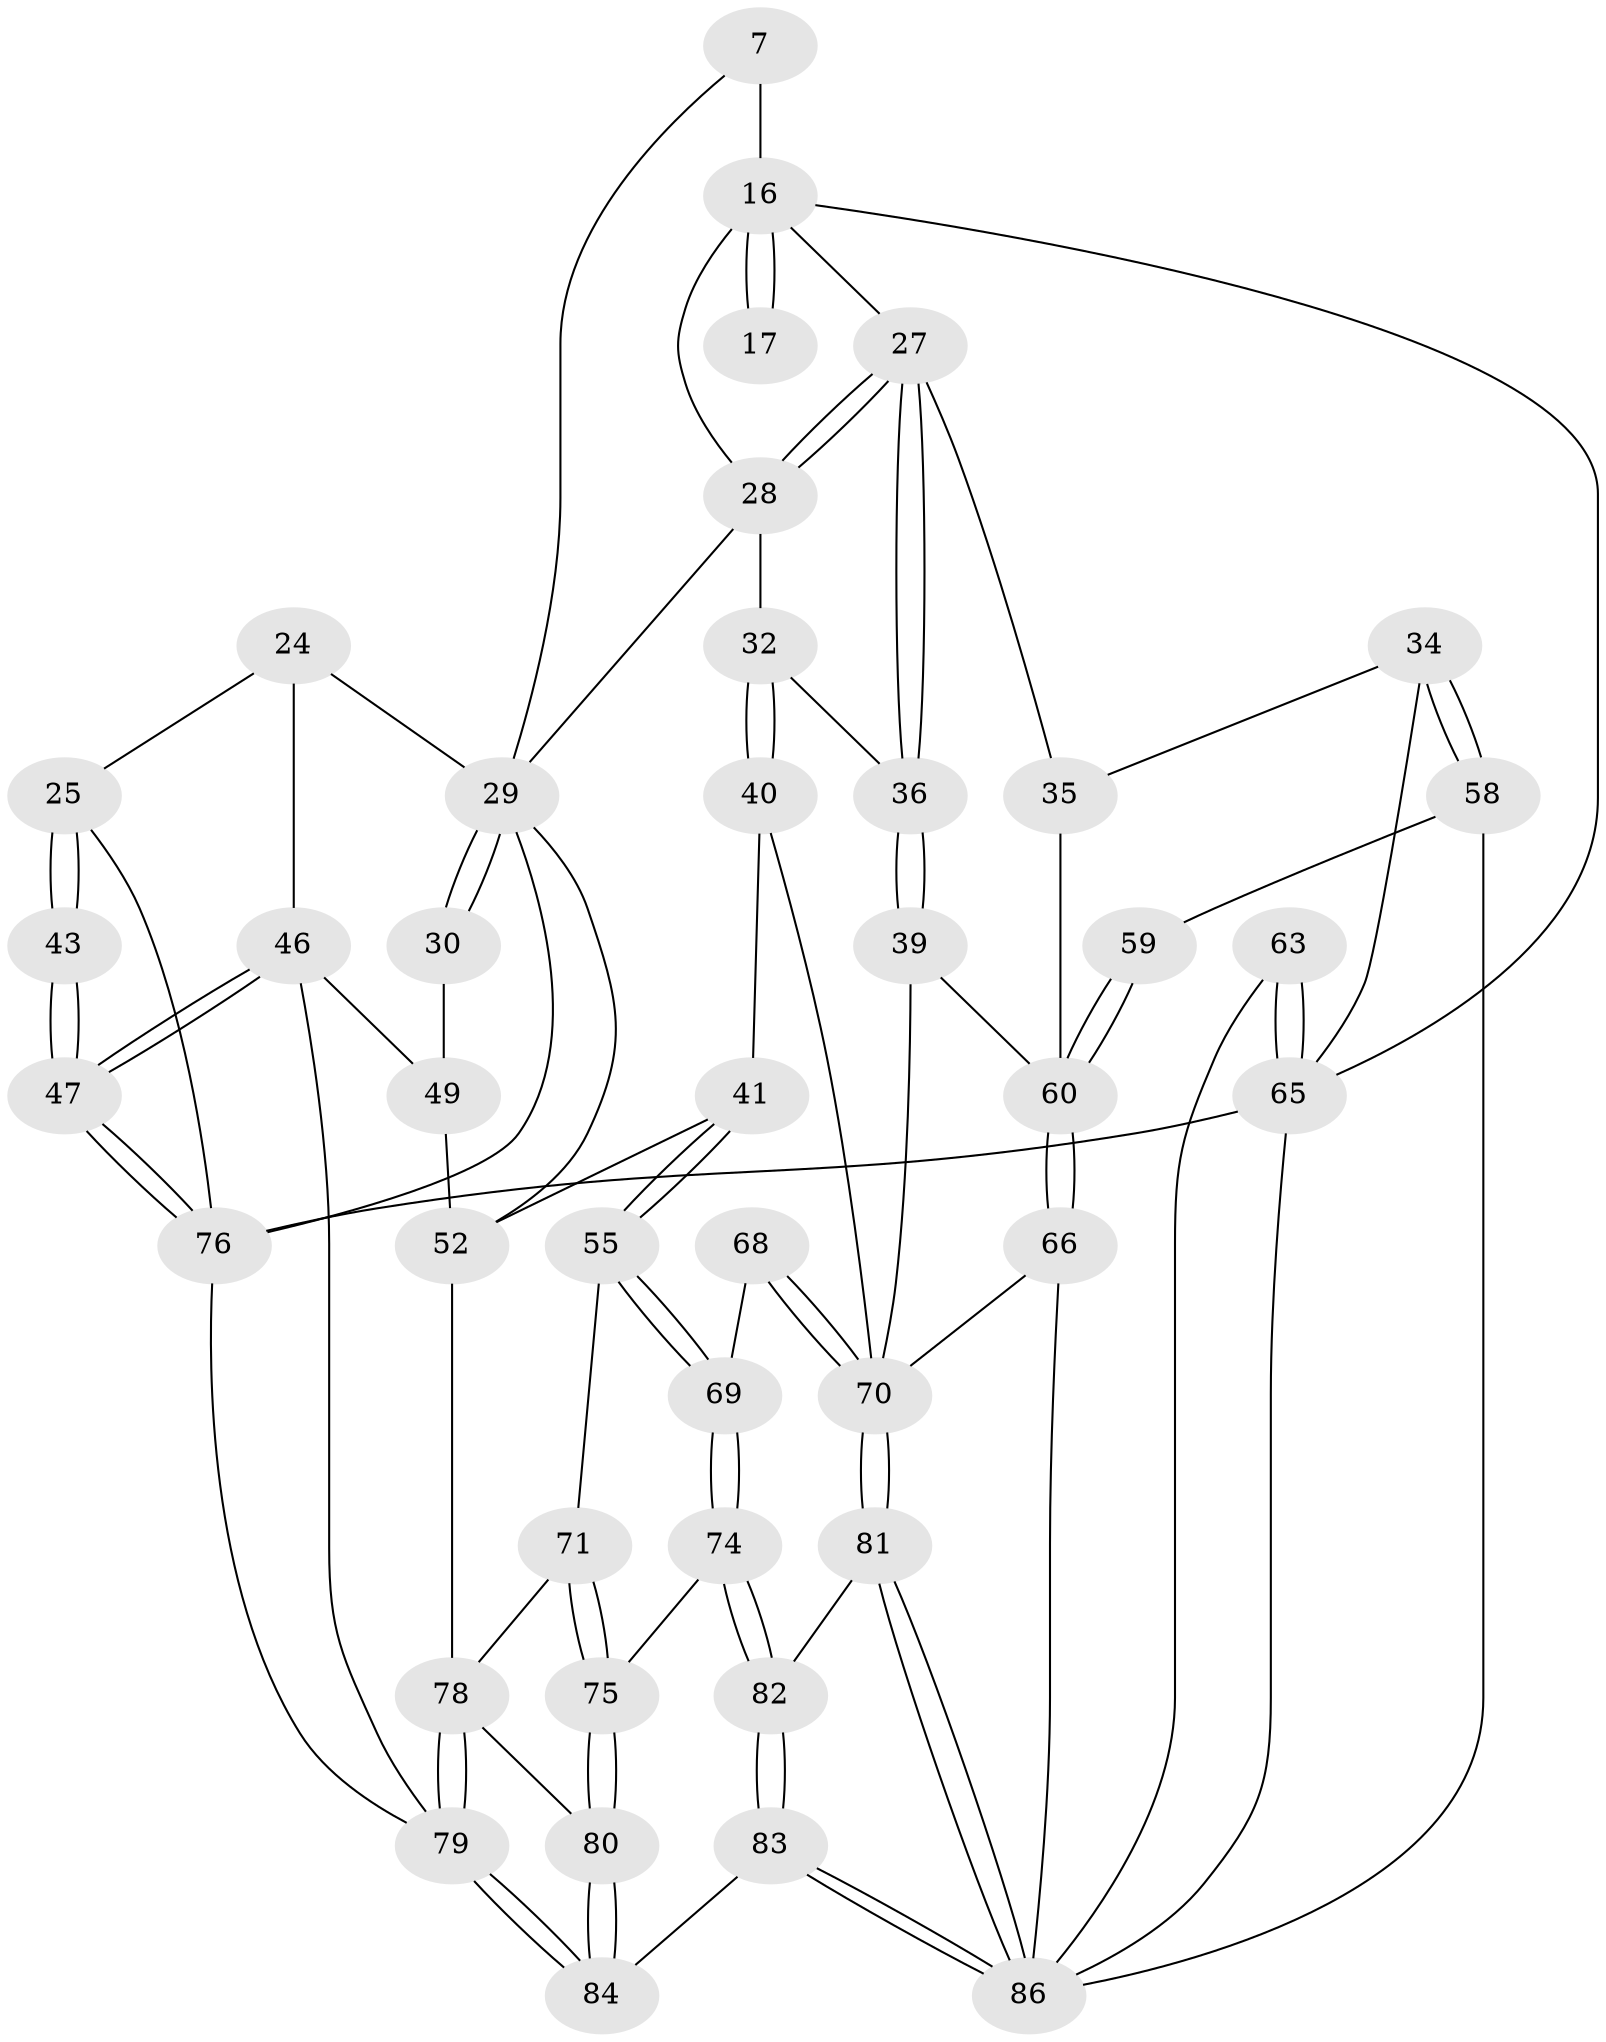 // original degree distribution, {3: 0.046511627906976744, 5: 0.5581395348837209, 6: 0.20930232558139536, 4: 0.18604651162790697}
// Generated by graph-tools (version 1.1) at 2025/05/03/04/25 22:05:09]
// undirected, 43 vertices, 99 edges
graph export_dot {
graph [start="1"]
  node [color=gray90,style=filled];
  7 [pos="+0.584379367302767+0.2144671369668834",super="+1"];
  16 [pos="+0.8068033423002556+0.41832809456151043",super="+12+2+13"];
  17 [pos="+0.7727564713384969+0.31544133854954326",super="+15+14"];
  24 [pos="+0.06373824896081458+0.3887452357606134"];
  25 [pos="+0.047284436059269505+0.3717110848862312",super="+22"];
  27 [pos="+0.7762154732733373+0.43456915941477986",super="+26"];
  28 [pos="+0.6991145131918218+0.402056515539625",super="+19"];
  29 [pos="+0.3362223935563485+0.4866977128600244",super="+23"];
  30 [pos="+0.3109212686761332+0.47592500121514797"];
  32 [pos="+0.5634443059273851+0.467989627104356",super="+31"];
  34 [pos="+1+0.47256928294233363"];
  35 [pos="+0.9482182546091166+0.4798576415862679"];
  36 [pos="+0.7291799315990869+0.49670657466080365"];
  39 [pos="+0.6864324177048395+0.6286369289398961"];
  40 [pos="+0.5817941060487427+0.6228658187336309"];
  41 [pos="+0.42228832798960686+0.6105106758433696"];
  43 [pos="+0+0.36505341474730024"];
  46 [pos="+0.06962340855022434+0.6758638191662368",super="+45+44"];
  47 [pos="+0+0.7529369994328281"];
  49 [pos="+0.18235286303556686+0.5718790373611162",super="+48"];
  52 [pos="+0.3104478009323231+0.5600665018916425",super="+42"];
  55 [pos="+0.391688309353256+0.7221927026284689"];
  58 [pos="+0.9065059073822328+0.7152379031951075"];
  59 [pos="+0.8975447124851049+0.7172988001371556"];
  60 [pos="+0.8387690086199887+0.783344401685902",super="+38+37"];
  63 [pos="+1+0.8270236550024606"];
  65 [pos="+1+1",super="+4+33"];
  66 [pos="+0.8128530887104768+0.8657626263495416"];
  68 [pos="+0.534752091060467+0.8019657223698786"];
  69 [pos="+0.4871032493960823+0.8230241771386089"];
  70 [pos="+0.7281416853512538+0.9307143944819432",super="+67+50+51"];
  71 [pos="+0.309351452626073+0.8085319074356971",super="+56"];
  74 [pos="+0.4574136954266215+0.8611646435339274"];
  75 [pos="+0.43148950336976405+0.8749969558318865"];
  76 [pos="+0+1",super="+5"];
  78 [pos="+0.2658718524413826+0.9158567185861561",super="+72+61"];
  79 [pos="+0.10039209314731491+1",super="+77+62+54"];
  80 [pos="+0.4211338004058578+0.8905346040491562"];
  81 [pos="+0.6938058165019199+1"];
  82 [pos="+0.5037227240146485+0.9350437904045339"];
  83 [pos="+0.3371572828515602+1"];
  84 [pos="+0.3295473135041182+1"];
  86 [pos="+0.6943423795577934+1",super="+85+64"];
  7 -- 16 [weight=2];
  7 -- 29;
  16 -- 17 [weight=2];
  16 -- 17;
  16 -- 65;
  16 -- 28;
  16 -- 27;
  24 -- 25;
  24 -- 46;
  24 -- 29;
  25 -- 43 [weight=2];
  25 -- 43;
  25 -- 76;
  27 -- 28;
  27 -- 28;
  27 -- 36;
  27 -- 36;
  27 -- 35;
  28 -- 32 [weight=2];
  28 -- 29;
  29 -- 30 [weight=2];
  29 -- 30;
  29 -- 52;
  29 -- 76;
  30 -- 49;
  32 -- 40;
  32 -- 40;
  32 -- 36;
  34 -- 35;
  34 -- 58;
  34 -- 58;
  34 -- 65;
  35 -- 60;
  36 -- 39;
  36 -- 39;
  39 -- 60;
  39 -- 70;
  40 -- 41;
  40 -- 70;
  41 -- 55;
  41 -- 55;
  41 -- 52;
  43 -- 47;
  43 -- 47;
  46 -- 47;
  46 -- 47;
  46 -- 79;
  46 -- 49 [weight=2];
  47 -- 76;
  47 -- 76;
  49 -- 52;
  52 -- 78;
  55 -- 69;
  55 -- 69;
  55 -- 71;
  58 -- 59;
  58 -- 86;
  59 -- 60 [weight=2];
  59 -- 60;
  60 -- 66;
  60 -- 66;
  63 -- 65 [weight=2];
  63 -- 65;
  63 -- 86;
  65 -- 76 [weight=2];
  65 -- 86;
  66 -- 86;
  66 -- 70;
  68 -- 69;
  68 -- 70 [weight=2];
  68 -- 70;
  69 -- 74;
  69 -- 74;
  70 -- 81;
  70 -- 81;
  71 -- 75;
  71 -- 75;
  71 -- 78 [weight=2];
  74 -- 75;
  74 -- 82;
  74 -- 82;
  75 -- 80;
  75 -- 80;
  76 -- 79;
  78 -- 79 [weight=3];
  78 -- 79;
  78 -- 80;
  79 -- 84;
  79 -- 84;
  80 -- 84;
  80 -- 84;
  81 -- 82;
  81 -- 86;
  81 -- 86;
  82 -- 83;
  82 -- 83;
  83 -- 84;
  83 -- 86;
  83 -- 86;
}
